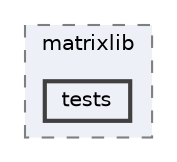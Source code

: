 digraph "/home/jam/Research/IRES-2025/dev/src/llm-scripts/testing/hypothesis-testing/hyp-env/lib/python3.12/site-packages/numpy/matrixlib/tests"
{
 // LATEX_PDF_SIZE
  bgcolor="transparent";
  edge [fontname=Helvetica,fontsize=10,labelfontname=Helvetica,labelfontsize=10];
  node [fontname=Helvetica,fontsize=10,shape=box,height=0.2,width=0.4];
  compound=true
  subgraph clusterdir_a05df481eb13a6f907d520fd05a1941f {
    graph [ bgcolor="#edf0f7", pencolor="grey50", label="matrixlib", fontname=Helvetica,fontsize=10 style="filled,dashed", URL="dir_a05df481eb13a6f907d520fd05a1941f.html",tooltip=""]
  dir_aa607b29d1768179266f844b14ee4a08 [label="tests", fillcolor="#edf0f7", color="grey25", style="filled,bold", URL="dir_aa607b29d1768179266f844b14ee4a08.html",tooltip=""];
  }
}
